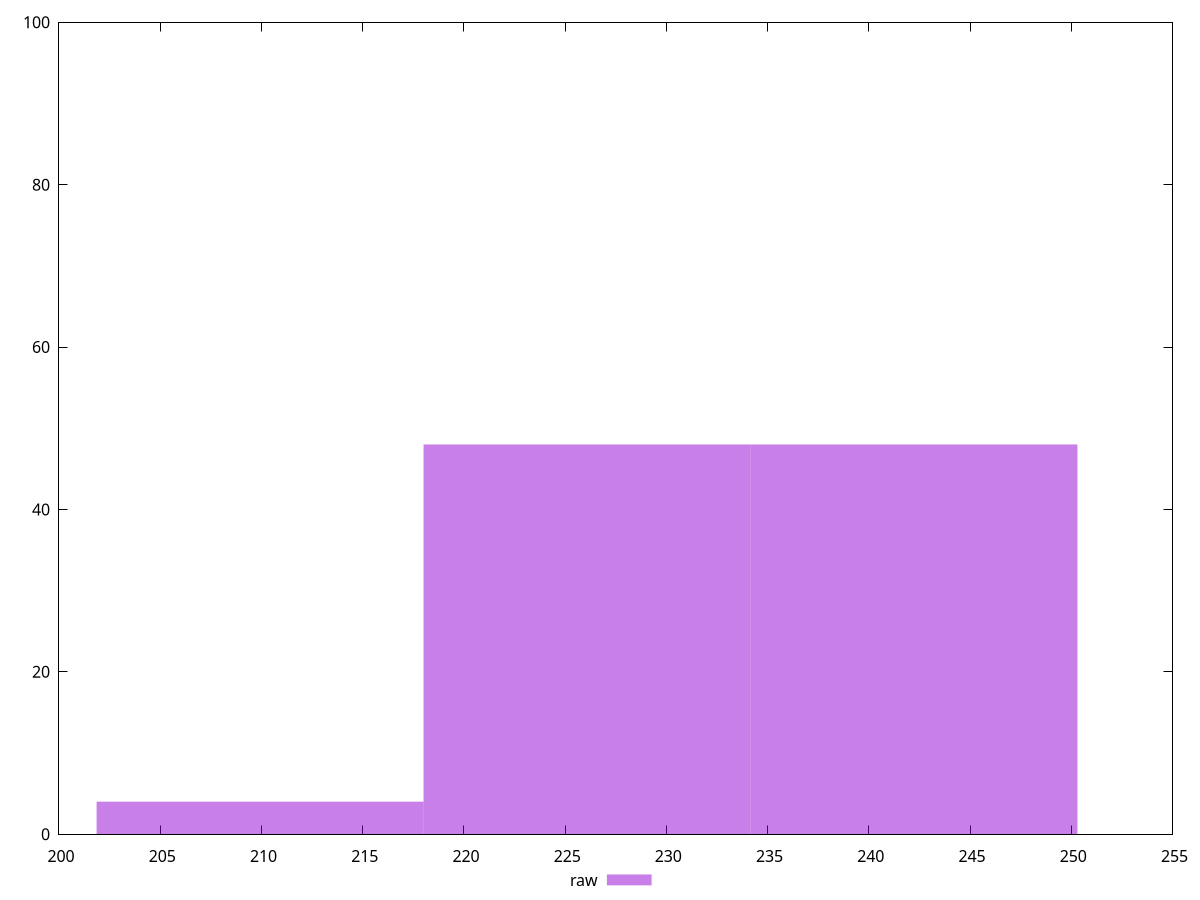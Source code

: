 reset
set terminal svg size 640, 490 enhanced background rgb 'white'
set output "reprap/mainthread-work-breakdown/samples/pages+cached+noexternal+nofonts+nosvg+noimg+nocss+nojs/raw/histogram.svg"

$raw <<EOF
226.08044892170523 48
242.22905241611275 48
209.93184542729773 4
EOF

set key outside below
set boxwidth 16.148603494407517
set yrange [0:100]
set style fill transparent solid 0.5 noborder

plot \
  $raw title "raw" with boxes, \


reset